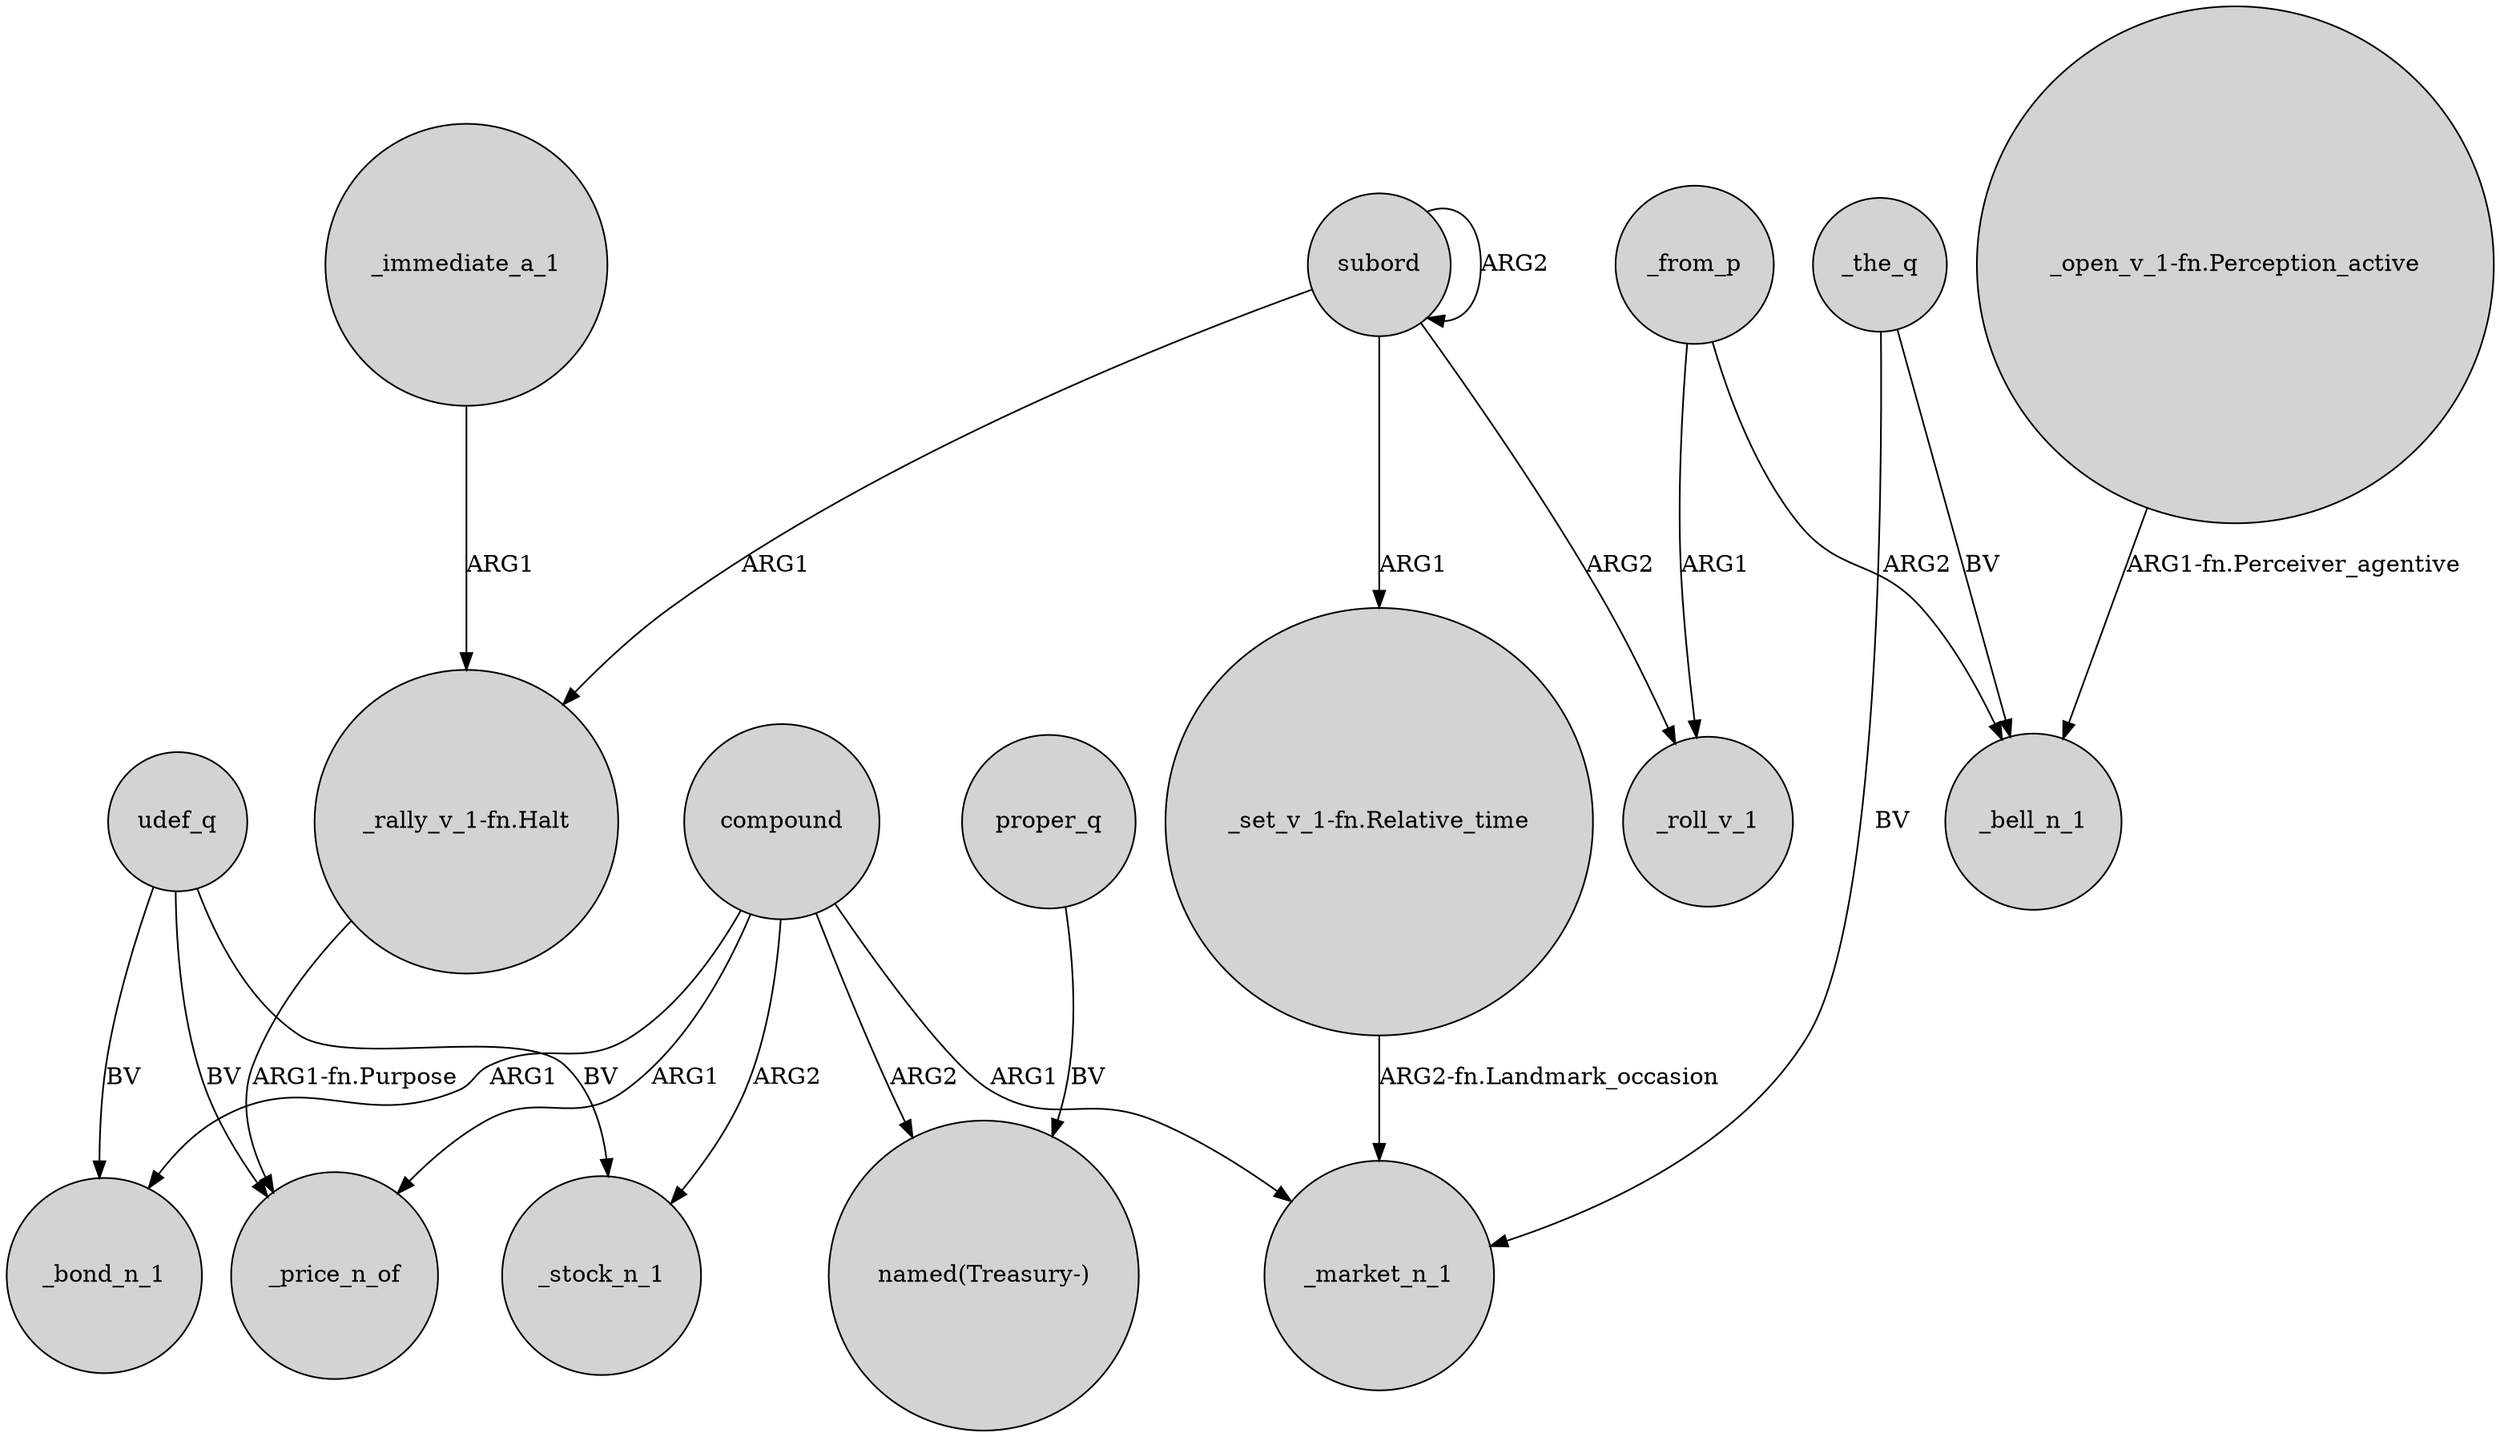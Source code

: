 digraph {
	node [shape=circle style=filled]
	subord -> "_set_v_1-fn.Relative_time" [label=ARG1]
	"_open_v_1-fn.Perception_active" -> _bell_n_1 [label="ARG1-fn.Perceiver_agentive"]
	udef_q -> _bond_n_1 [label=BV]
	subord -> subord [label=ARG2]
	udef_q -> _price_n_of [label=BV]
	_from_p -> _bell_n_1 [label=ARG2]
	compound -> _bond_n_1 [label=ARG1]
	compound -> "named(Treasury-)" [label=ARG2]
	subord -> "_rally_v_1-fn.Halt" [label=ARG1]
	_the_q -> _market_n_1 [label=BV]
	proper_q -> "named(Treasury-)" [label=BV]
	_the_q -> _bell_n_1 [label=BV]
	udef_q -> _stock_n_1 [label=BV]
	_from_p -> _roll_v_1 [label=ARG1]
	compound -> _stock_n_1 [label=ARG2]
	_immediate_a_1 -> "_rally_v_1-fn.Halt" [label=ARG1]
	"_set_v_1-fn.Relative_time" -> _market_n_1 [label="ARG2-fn.Landmark_occasion"]
	subord -> _roll_v_1 [label=ARG2]
	"_rally_v_1-fn.Halt" -> _price_n_of [label="ARG1-fn.Purpose"]
	compound -> _market_n_1 [label=ARG1]
	compound -> _price_n_of [label=ARG1]
}
